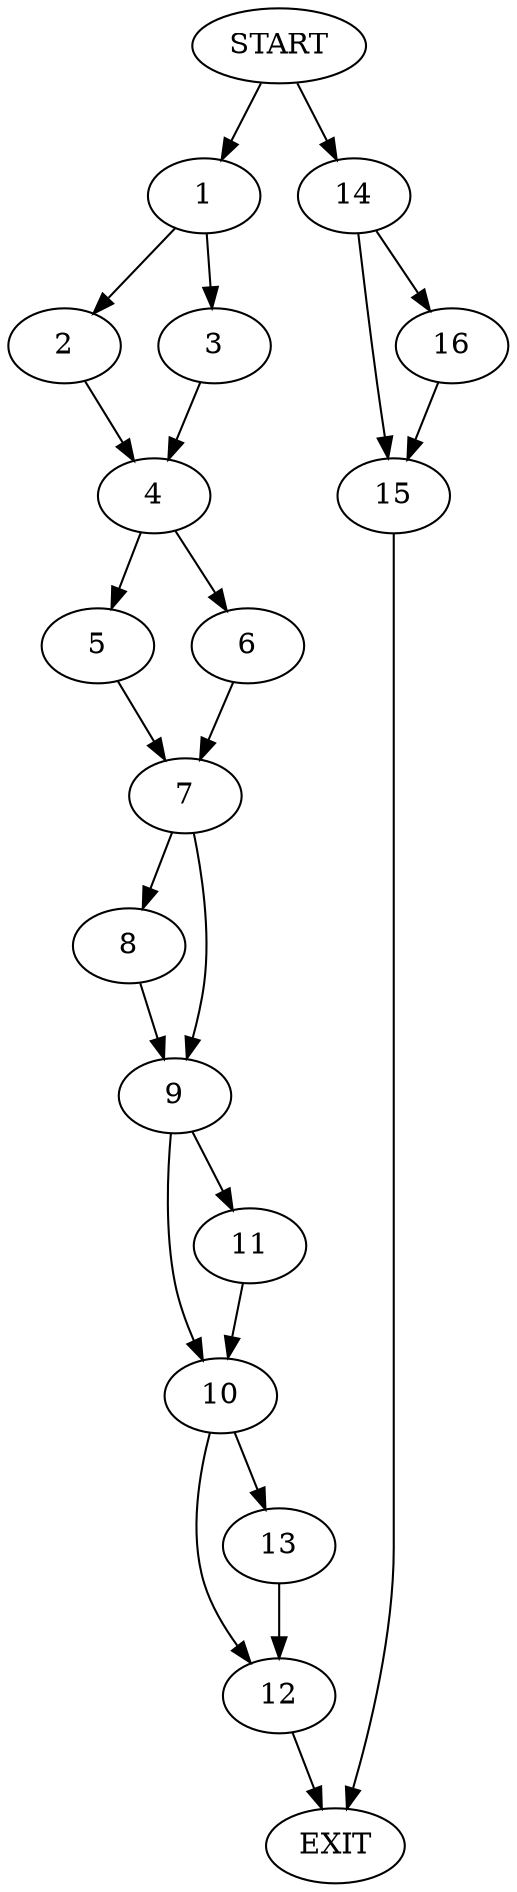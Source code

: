 digraph {
0 [label="START"]
17 [label="EXIT"]
0 -> 1
1 -> 2
1 -> 3
2 -> 4
3 -> 4
4 -> 5
4 -> 6
6 -> 7
5 -> 7
7 -> 8
7 -> 9
9 -> 10
9 -> 11
8 -> 9
10 -> 12
10 -> 13
11 -> 10
0 -> 14
14 -> 15
14 -> 16
16 -> 15
15 -> 17
12 -> 17
13 -> 12
}
